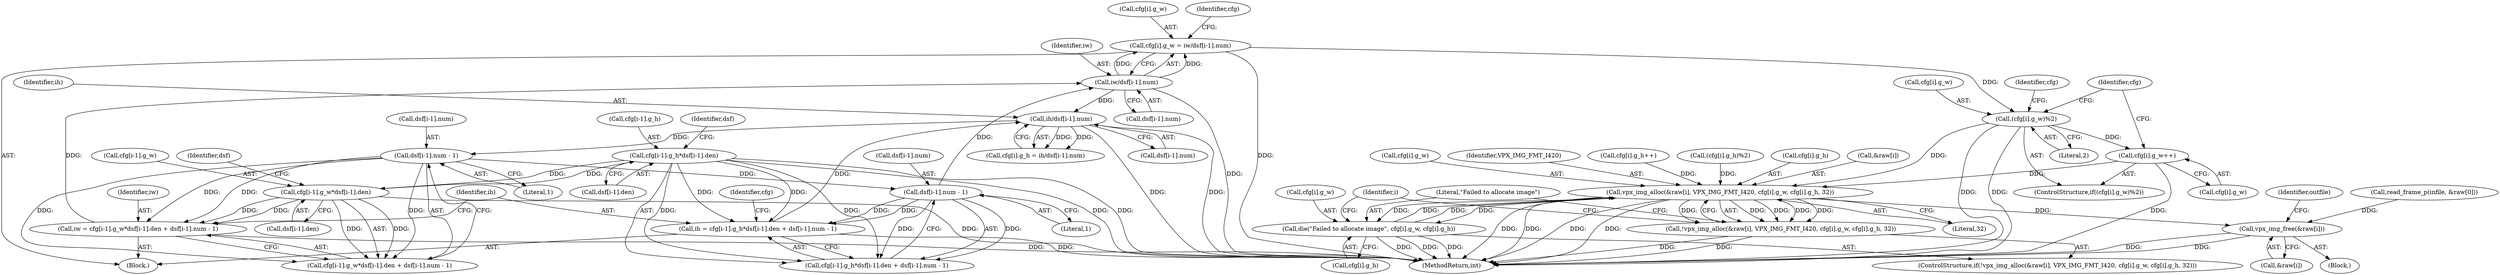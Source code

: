 digraph "0_Android_5a9753fca56f0eeb9f61e342b2fccffc364f9426_22@array" {
"1000613" [label="(Call,cfg[i].g_w++)"];
"1000606" [label="(Call,(cfg[i].g_w)%2)"];
"1000575" [label="(Call,cfg[i].g_w = iw/dsf[i-1].num)"];
"1000581" [label="(Call,iw/dsf[i-1].num)"];
"1000520" [label="(Call,iw = cfg[i-1].g_w*dsf[i-1].den + dsf[i-1].num - 1)"];
"1000523" [label="(Call,cfg[i-1].g_w*dsf[i-1].den)"];
"1000551" [label="(Call,cfg[i-1].g_h*dsf[i-1].den)"];
"1000538" [label="(Call,dsf[i-1].num - 1)"];
"1000596" [label="(Call,ih/dsf[i-1].num)"];
"1000548" [label="(Call,ih = cfg[i-1].g_h*dsf[i-1].den + dsf[i-1].num - 1)"];
"1000566" [label="(Call,dsf[i-1].num - 1)"];
"1000644" [label="(Call,vpx_img_alloc(&raw[i], VPX_IMG_FMT_I420, cfg[i].g_w, cfg[i].g_h, 32))"];
"1000643" [label="(Call,!vpx_img_alloc(&raw[i], VPX_IMG_FMT_I420, cfg[i].g_w, cfg[i].g_h, 32))"];
"1000661" [label="(Call,die(\"Failed to allocate image\", cfg[i].g_w, cfg[i].g_h))"];
"1001258" [label="(Call,vpx_img_free(&raw[i]))"];
"1000596" [label="(Call,ih/dsf[i-1].num)"];
"1000551" [label="(Call,cfg[i-1].g_h*dsf[i-1].den)"];
"1000581" [label="(Call,iw/dsf[i-1].num)"];
"1000620" [label="(Call,(cfg[i].g_h)%2)"];
"1000539" [label="(Call,dsf[i-1].num)"];
"1000597" [label="(Identifier,ih)"];
"1000655" [label="(Call,cfg[i].g_h)"];
"1000662" [label="(Literal,\"Failed to allocate image\")"];
"1001259" [label="(Call,&raw[i])"];
"1000531" [label="(Call,dsf[i-1].den)"];
"1000518" [label="(Block,)"];
"1000598" [label="(Call,dsf[i-1].num)"];
"1000538" [label="(Call,dsf[i-1].num - 1)"];
"1000644" [label="(Call,vpx_img_alloc(&raw[i], VPX_IMG_FMT_I420, cfg[i].g_w, cfg[i].g_h, 32))"];
"1000523" [label="(Call,cfg[i-1].g_w*dsf[i-1].den)"];
"1000623" [label="(Identifier,cfg)"];
"1000550" [label="(Call,cfg[i-1].g_h*dsf[i-1].den + dsf[i-1].num - 1)"];
"1000645" [label="(Call,&raw[i])"];
"1000660" [label="(Literal,32)"];
"1000616" [label="(Identifier,cfg)"];
"1000583" [label="(Call,dsf[i-1].num)"];
"1000549" [label="(Identifier,ih)"];
"1000524" [label="(Call,cfg[i-1].g_w)"];
"1000569" [label="(Identifier,dsf)"];
"1000605" [label="(ControlStructure,if((cfg[i].g_w)%2))"];
"1000612" [label="(Literal,2)"];
"1000541" [label="(Identifier,dsf)"];
"1000520" [label="(Call,iw = cfg[i-1].g_w*dsf[i-1].den + dsf[i-1].num - 1)"];
"1000552" [label="(Call,cfg[i-1].g_h)"];
"1000607" [label="(Call,cfg[i].g_w)"];
"1000582" [label="(Identifier,iw)"];
"1000522" [label="(Call,cfg[i-1].g_w*dsf[i-1].den + dsf[i-1].num - 1)"];
"1000578" [label="(Identifier,cfg)"];
"1000574" [label="(Literal,1)"];
"1000606" [label="(Call,(cfg[i].g_w)%2)"];
"1001296" [label="(MethodReturn,int)"];
"1001194" [label="(Block,)"];
"1000642" [label="(ControlStructure,if(!vpx_img_alloc(&raw[i], VPX_IMG_FMT_I420, cfg[i].g_w, cfg[i].g_h, 32)))"];
"1000575" [label="(Call,cfg[i].g_w = iw/dsf[i-1].num)"];
"1000857" [label="(Call,read_frame_p(infile, &raw[0]))"];
"1000559" [label="(Call,dsf[i-1].den)"];
"1000650" [label="(Call,cfg[i].g_w)"];
"1000590" [label="(Call,cfg[i].g_h = ih/dsf[i-1].num)"];
"1000649" [label="(Identifier,VPX_IMG_FMT_I420)"];
"1000613" [label="(Call,cfg[i].g_w++)"];
"1000641" [label="(Identifier,i)"];
"1000668" [label="(Call,cfg[i].g_h)"];
"1001266" [label="(Identifier,outfile)"];
"1001258" [label="(Call,vpx_img_free(&raw[i]))"];
"1000614" [label="(Call,cfg[i].g_w)"];
"1000566" [label="(Call,dsf[i-1].num - 1)"];
"1000548" [label="(Call,ih = cfg[i-1].g_h*dsf[i-1].den + dsf[i-1].num - 1)"];
"1000576" [label="(Call,cfg[i].g_w)"];
"1000546" [label="(Literal,1)"];
"1000567" [label="(Call,dsf[i-1].num)"];
"1000643" [label="(Call,!vpx_img_alloc(&raw[i], VPX_IMG_FMT_I420, cfg[i].g_w, cfg[i].g_h, 32))"];
"1000663" [label="(Call,cfg[i].g_w)"];
"1000627" [label="(Call,cfg[i].g_h++)"];
"1000593" [label="(Identifier,cfg)"];
"1000661" [label="(Call,die(\"Failed to allocate image\", cfg[i].g_w, cfg[i].g_h))"];
"1000521" [label="(Identifier,iw)"];
"1000613" -> "1000605"  [label="AST: "];
"1000613" -> "1000614"  [label="CFG: "];
"1000614" -> "1000613"  [label="AST: "];
"1000623" -> "1000613"  [label="CFG: "];
"1000613" -> "1001296"  [label="DDG: "];
"1000606" -> "1000613"  [label="DDG: "];
"1000613" -> "1000644"  [label="DDG: "];
"1000606" -> "1000605"  [label="AST: "];
"1000606" -> "1000612"  [label="CFG: "];
"1000607" -> "1000606"  [label="AST: "];
"1000612" -> "1000606"  [label="AST: "];
"1000616" -> "1000606"  [label="CFG: "];
"1000623" -> "1000606"  [label="CFG: "];
"1000606" -> "1001296"  [label="DDG: "];
"1000606" -> "1001296"  [label="DDG: "];
"1000575" -> "1000606"  [label="DDG: "];
"1000606" -> "1000644"  [label="DDG: "];
"1000575" -> "1000518"  [label="AST: "];
"1000575" -> "1000581"  [label="CFG: "];
"1000576" -> "1000575"  [label="AST: "];
"1000581" -> "1000575"  [label="AST: "];
"1000593" -> "1000575"  [label="CFG: "];
"1000575" -> "1001296"  [label="DDG: "];
"1000581" -> "1000575"  [label="DDG: "];
"1000581" -> "1000575"  [label="DDG: "];
"1000581" -> "1000583"  [label="CFG: "];
"1000582" -> "1000581"  [label="AST: "];
"1000583" -> "1000581"  [label="AST: "];
"1000581" -> "1001296"  [label="DDG: "];
"1000520" -> "1000581"  [label="DDG: "];
"1000566" -> "1000581"  [label="DDG: "];
"1000581" -> "1000596"  [label="DDG: "];
"1000520" -> "1000518"  [label="AST: "];
"1000520" -> "1000522"  [label="CFG: "];
"1000521" -> "1000520"  [label="AST: "];
"1000522" -> "1000520"  [label="AST: "];
"1000549" -> "1000520"  [label="CFG: "];
"1000520" -> "1001296"  [label="DDG: "];
"1000523" -> "1000520"  [label="DDG: "];
"1000523" -> "1000520"  [label="DDG: "];
"1000538" -> "1000520"  [label="DDG: "];
"1000538" -> "1000520"  [label="DDG: "];
"1000523" -> "1000522"  [label="AST: "];
"1000523" -> "1000531"  [label="CFG: "];
"1000524" -> "1000523"  [label="AST: "];
"1000531" -> "1000523"  [label="AST: "];
"1000541" -> "1000523"  [label="CFG: "];
"1000523" -> "1001296"  [label="DDG: "];
"1000523" -> "1000522"  [label="DDG: "];
"1000523" -> "1000522"  [label="DDG: "];
"1000551" -> "1000523"  [label="DDG: "];
"1000523" -> "1000551"  [label="DDG: "];
"1000551" -> "1000550"  [label="AST: "];
"1000551" -> "1000559"  [label="CFG: "];
"1000552" -> "1000551"  [label="AST: "];
"1000559" -> "1000551"  [label="AST: "];
"1000569" -> "1000551"  [label="CFG: "];
"1000551" -> "1001296"  [label="DDG: "];
"1000551" -> "1001296"  [label="DDG: "];
"1000551" -> "1000548"  [label="DDG: "];
"1000551" -> "1000548"  [label="DDG: "];
"1000551" -> "1000550"  [label="DDG: "];
"1000551" -> "1000550"  [label="DDG: "];
"1000538" -> "1000522"  [label="AST: "];
"1000538" -> "1000546"  [label="CFG: "];
"1000539" -> "1000538"  [label="AST: "];
"1000546" -> "1000538"  [label="AST: "];
"1000522" -> "1000538"  [label="CFG: "];
"1000538" -> "1000522"  [label="DDG: "];
"1000538" -> "1000522"  [label="DDG: "];
"1000596" -> "1000538"  [label="DDG: "];
"1000538" -> "1000566"  [label="DDG: "];
"1000596" -> "1000590"  [label="AST: "];
"1000596" -> "1000598"  [label="CFG: "];
"1000597" -> "1000596"  [label="AST: "];
"1000598" -> "1000596"  [label="AST: "];
"1000590" -> "1000596"  [label="CFG: "];
"1000596" -> "1001296"  [label="DDG: "];
"1000596" -> "1001296"  [label="DDG: "];
"1000596" -> "1000590"  [label="DDG: "];
"1000596" -> "1000590"  [label="DDG: "];
"1000548" -> "1000596"  [label="DDG: "];
"1000548" -> "1000518"  [label="AST: "];
"1000548" -> "1000550"  [label="CFG: "];
"1000549" -> "1000548"  [label="AST: "];
"1000550" -> "1000548"  [label="AST: "];
"1000578" -> "1000548"  [label="CFG: "];
"1000548" -> "1001296"  [label="DDG: "];
"1000566" -> "1000548"  [label="DDG: "];
"1000566" -> "1000548"  [label="DDG: "];
"1000566" -> "1000550"  [label="AST: "];
"1000566" -> "1000574"  [label="CFG: "];
"1000567" -> "1000566"  [label="AST: "];
"1000574" -> "1000566"  [label="AST: "];
"1000550" -> "1000566"  [label="CFG: "];
"1000566" -> "1000550"  [label="DDG: "];
"1000566" -> "1000550"  [label="DDG: "];
"1000644" -> "1000643"  [label="AST: "];
"1000644" -> "1000660"  [label="CFG: "];
"1000645" -> "1000644"  [label="AST: "];
"1000649" -> "1000644"  [label="AST: "];
"1000650" -> "1000644"  [label="AST: "];
"1000655" -> "1000644"  [label="AST: "];
"1000660" -> "1000644"  [label="AST: "];
"1000643" -> "1000644"  [label="CFG: "];
"1000644" -> "1001296"  [label="DDG: "];
"1000644" -> "1001296"  [label="DDG: "];
"1000644" -> "1001296"  [label="DDG: "];
"1000644" -> "1001296"  [label="DDG: "];
"1000644" -> "1000643"  [label="DDG: "];
"1000644" -> "1000643"  [label="DDG: "];
"1000644" -> "1000643"  [label="DDG: "];
"1000644" -> "1000643"  [label="DDG: "];
"1000644" -> "1000643"  [label="DDG: "];
"1000661" -> "1000644"  [label="DDG: "];
"1000661" -> "1000644"  [label="DDG: "];
"1000620" -> "1000644"  [label="DDG: "];
"1000627" -> "1000644"  [label="DDG: "];
"1000644" -> "1000661"  [label="DDG: "];
"1000644" -> "1000661"  [label="DDG: "];
"1000644" -> "1001258"  [label="DDG: "];
"1000643" -> "1000642"  [label="AST: "];
"1000662" -> "1000643"  [label="CFG: "];
"1000641" -> "1000643"  [label="CFG: "];
"1000643" -> "1001296"  [label="DDG: "];
"1000643" -> "1001296"  [label="DDG: "];
"1000661" -> "1000642"  [label="AST: "];
"1000661" -> "1000668"  [label="CFG: "];
"1000662" -> "1000661"  [label="AST: "];
"1000663" -> "1000661"  [label="AST: "];
"1000668" -> "1000661"  [label="AST: "];
"1000641" -> "1000661"  [label="CFG: "];
"1000661" -> "1001296"  [label="DDG: "];
"1000661" -> "1001296"  [label="DDG: "];
"1000661" -> "1001296"  [label="DDG: "];
"1001258" -> "1001194"  [label="AST: "];
"1001258" -> "1001259"  [label="CFG: "];
"1001259" -> "1001258"  [label="AST: "];
"1001266" -> "1001258"  [label="CFG: "];
"1001258" -> "1001296"  [label="DDG: "];
"1001258" -> "1001296"  [label="DDG: "];
"1000857" -> "1001258"  [label="DDG: "];
}
